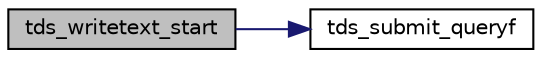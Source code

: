 digraph "tds_writetext_start"
{
 // LATEX_PDF_SIZE
  edge [fontname="Helvetica",fontsize="10",labelfontname="Helvetica",labelfontsize="10"];
  node [fontname="Helvetica",fontsize="10",shape=record];
  rankdir="LR";
  Node1 [label="tds_writetext_start",height=0.2,width=0.4,color="black", fillcolor="grey75", style="filled", fontcolor="black",tooltip="Start writing writetext request."];
  Node1 -> Node2 [color="midnightblue",fontsize="10",style="solid",fontname="Helvetica"];
  Node2 [label="tds_submit_queryf",height=0.2,width=0.4,color="black", fillcolor="white", style="filled",URL="$a00563.html#gad695defcbf663b0023851a198206a772",tooltip="Format and submit a query."];
}

